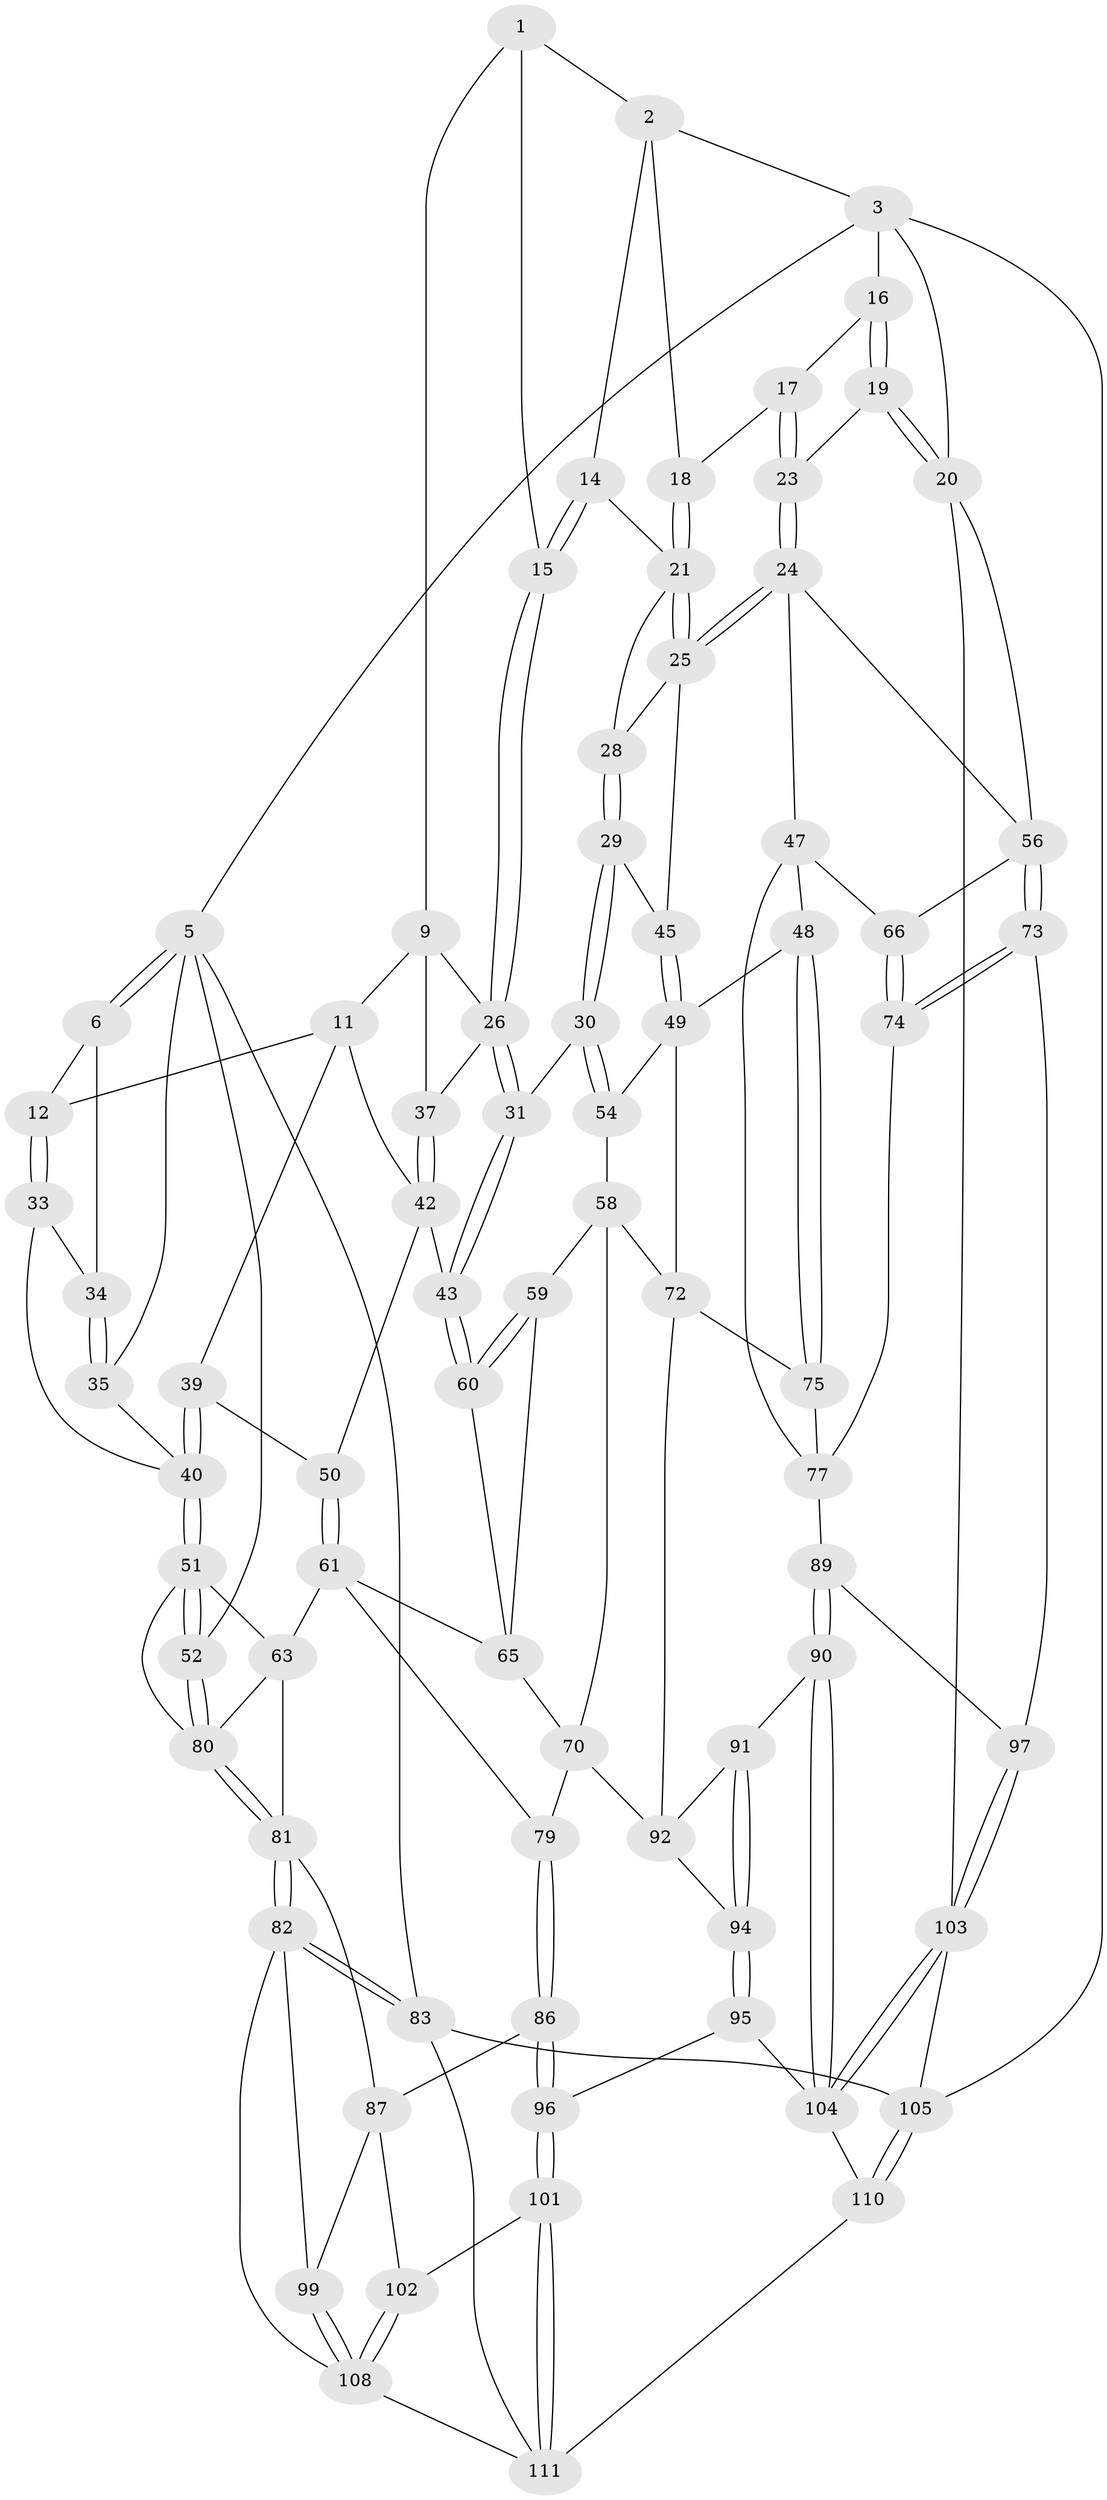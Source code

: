 // Generated by graph-tools (version 1.1) at 2025/52/02/27/25 19:52:40]
// undirected, 78 vertices, 181 edges
graph export_dot {
graph [start="1"]
  node [color=gray90,style=filled];
  1 [pos="+0.20723664686743254+0",super="+8"];
  2 [pos="+0.7256388782052606+0",super="+13"];
  3 [pos="+0.8948168648856724+0",super="+4"];
  5 [pos="+0+0",super="+36"];
  6 [pos="+0+0",super="+7"];
  9 [pos="+0.3799459489044567+0.1321948274056399",super="+10"];
  11 [pos="+0.2504061997848614+0.1594607821571122",super="+38"];
  12 [pos="+0.23419906375598357+0.147133923569816"];
  14 [pos="+0.666661148922267+0"];
  15 [pos="+0.5274130132191962+0.10056461519516342"];
  16 [pos="+0.9123935910944355+0.07634690440052287"];
  17 [pos="+0.8796904602157007+0.13705289765282633"];
  18 [pos="+0.875564367418849+0.13681191028434295"];
  19 [pos="+1+0.22165621279700728"];
  20 [pos="+1+0.20686453656692144",super="+55"];
  21 [pos="+0.8132771923983165+0.1653635513898002",super="+22"];
  23 [pos="+0.9739851162105372+0.24512387636864075"];
  24 [pos="+0.8841941446529292+0.3032575837749722",super="+46"];
  25 [pos="+0.8218194453613903+0.2717509387499795",super="+32"];
  26 [pos="+0.5125130757120115+0.22816629461557703",super="+27"];
  28 [pos="+0.6871955559256291+0.19675360683041668"];
  29 [pos="+0.6162082667459166+0.29468697509457425"];
  30 [pos="+0.5692551684263175+0.3192977505519524"];
  31 [pos="+0.5690980789728889+0.319206158685168"];
  33 [pos="+0.14068120373880688+0.19458956925183057"];
  34 [pos="+0.06932250826205424+0.1329964986104902"];
  35 [pos="+0+0.2628631076032825"];
  37 [pos="+0.37733211715533244+0.24687075152923788"];
  39 [pos="+0.2459519128813955+0.32123130951067913"];
  40 [pos="+0.14134264756101175+0.35623923030915716",super="+41"];
  42 [pos="+0.36261551489697147+0.33343758115616373",super="+44"];
  43 [pos="+0.3944498047069609+0.3716057252879201"];
  45 [pos="+0.7294675890920577+0.32529711442928716"];
  47 [pos="+0.8092231209214812+0.45473499292568687",super="+67"];
  48 [pos="+0.7469776449131186+0.4581898765672302"];
  49 [pos="+0.7455152557842497+0.4576754628570449",super="+53"];
  50 [pos="+0.2714832148724038+0.41535835373664176"];
  51 [pos="+0.1254807037801714+0.441683970938188",super="+64"];
  52 [pos="+0+0.32740577498412177"];
  54 [pos="+0.5856731784086248+0.3938212927335639"];
  56 [pos="+1+0.608823483354101",super="+57"];
  58 [pos="+0.4799846831934649+0.4856190331818472",super="+69"];
  59 [pos="+0.433839505450545+0.47983533188213956"];
  60 [pos="+0.3935600910613466+0.4187793327772565"];
  61 [pos="+0.25515071118009724+0.48182073814356524",super="+62"];
  63 [pos="+0.1612660327634093+0.49763148422836984",super="+85"];
  65 [pos="+0.301444286833397+0.46770906540701385",super="+68"];
  66 [pos="+0.8316789132244483+0.474391681898303"];
  70 [pos="+0.42757281747558773+0.6427482308840897",super="+71"];
  72 [pos="+0.6054173999543322+0.5883607118372715",super="+76"];
  73 [pos="+1+0.6089203885486036"];
  74 [pos="+1+0.5994729247084207"];
  75 [pos="+0.7419979955659453+0.5819531049458206"];
  77 [pos="+0.8083544094912932+0.6213826441919883",super="+78"];
  79 [pos="+0.3290488613502395+0.629451427406494"];
  80 [pos="+0+0.642312980442642",super="+84"];
  81 [pos="+0+0.6742998777653191",super="+88"];
  82 [pos="+0+0.7463760067664336",super="+100"];
  83 [pos="+0+1"];
  86 [pos="+0.28658141899009004+0.701980220452343"];
  87 [pos="+0.1647119011657879+0.7225170610698733",super="+98"];
  89 [pos="+0.7757832657918675+0.7503524192959405"];
  90 [pos="+0.7116779723175232+0.7773237185878726"];
  91 [pos="+0.6433535974168445+0.6810817434799362"];
  92 [pos="+0.632261984574226+0.6625437722834381",super="+93"];
  94 [pos="+0.4668469229663884+0.8227030148304013"];
  95 [pos="+0.46300319069043877+0.8465076144733595"];
  96 [pos="+0.3727553290814657+0.880902040968437"];
  97 [pos="+0.8554218987090644+0.7902214243076822"];
  99 [pos="+0.007313886505073507+0.7933885453753852"];
  101 [pos="+0.3606376101315758+0.8985222492050585"];
  102 [pos="+0.21314427339518882+0.8853815451963536"];
  103 [pos="+1+1",super="+106"];
  104 [pos="+0.6895213927681104+0.8367007683153342",super="+107"];
  105 [pos="+1+1"];
  108 [pos="+0.1262954085574656+0.9651755012741554",super="+109"];
  110 [pos="+0.6658025899274029+1"];
  111 [pos="+0.35016357682007676+1",super="+112"];
  1 -- 2;
  1 -- 9;
  1 -- 15;
  2 -- 3;
  2 -- 18;
  2 -- 14;
  3 -- 16;
  3 -- 105;
  3 -- 20;
  3 -- 5;
  5 -- 6;
  5 -- 6;
  5 -- 83;
  5 -- 35;
  5 -- 52;
  6 -- 34;
  6 -- 12;
  9 -- 26;
  9 -- 11;
  9 -- 37;
  11 -- 12;
  11 -- 42;
  11 -- 39;
  12 -- 33;
  12 -- 33;
  14 -- 15;
  14 -- 15;
  14 -- 21;
  15 -- 26;
  15 -- 26;
  16 -- 17;
  16 -- 19;
  16 -- 19;
  17 -- 18;
  17 -- 23;
  17 -- 23;
  18 -- 21;
  18 -- 21;
  19 -- 20;
  19 -- 20;
  19 -- 23;
  20 -- 56;
  20 -- 103;
  21 -- 25;
  21 -- 25;
  21 -- 28;
  23 -- 24;
  23 -- 24;
  24 -- 25;
  24 -- 25;
  24 -- 47;
  24 -- 56;
  25 -- 28;
  25 -- 45;
  26 -- 31;
  26 -- 31;
  26 -- 37;
  28 -- 29;
  28 -- 29;
  29 -- 30;
  29 -- 30;
  29 -- 45;
  30 -- 31;
  30 -- 54;
  30 -- 54;
  31 -- 43;
  31 -- 43;
  33 -- 34;
  33 -- 40;
  34 -- 35;
  34 -- 35;
  35 -- 40;
  37 -- 42;
  37 -- 42;
  39 -- 40;
  39 -- 40;
  39 -- 50;
  40 -- 51;
  40 -- 51;
  42 -- 43;
  42 -- 50;
  43 -- 60;
  43 -- 60;
  45 -- 49;
  45 -- 49;
  47 -- 48;
  47 -- 66;
  47 -- 77;
  48 -- 49;
  48 -- 75;
  48 -- 75;
  49 -- 72;
  49 -- 54;
  50 -- 61;
  50 -- 61;
  51 -- 52;
  51 -- 52;
  51 -- 63;
  51 -- 80;
  52 -- 80;
  52 -- 80;
  54 -- 58;
  56 -- 73;
  56 -- 73;
  56 -- 66;
  58 -- 59;
  58 -- 72;
  58 -- 70;
  59 -- 60;
  59 -- 60;
  59 -- 65;
  60 -- 65;
  61 -- 65;
  61 -- 63;
  61 -- 79;
  63 -- 80;
  63 -- 81;
  65 -- 70;
  66 -- 74;
  66 -- 74;
  70 -- 92;
  70 -- 79;
  72 -- 75;
  72 -- 92;
  73 -- 74;
  73 -- 74;
  73 -- 97;
  74 -- 77;
  75 -- 77;
  77 -- 89;
  79 -- 86;
  79 -- 86;
  80 -- 81;
  80 -- 81;
  81 -- 82;
  81 -- 82;
  81 -- 87;
  82 -- 83;
  82 -- 83;
  82 -- 99;
  82 -- 108;
  83 -- 105;
  83 -- 111;
  86 -- 87;
  86 -- 96;
  86 -- 96;
  87 -- 99;
  87 -- 102;
  89 -- 90;
  89 -- 90;
  89 -- 97;
  90 -- 91;
  90 -- 104;
  90 -- 104;
  91 -- 92;
  91 -- 94;
  91 -- 94;
  92 -- 94;
  94 -- 95;
  94 -- 95;
  95 -- 96;
  95 -- 104;
  96 -- 101;
  96 -- 101;
  97 -- 103;
  97 -- 103;
  99 -- 108;
  99 -- 108;
  101 -- 102;
  101 -- 111;
  101 -- 111;
  102 -- 108;
  102 -- 108;
  103 -- 104;
  103 -- 104;
  103 -- 105;
  104 -- 110;
  105 -- 110;
  105 -- 110;
  108 -- 111;
  110 -- 111;
}
